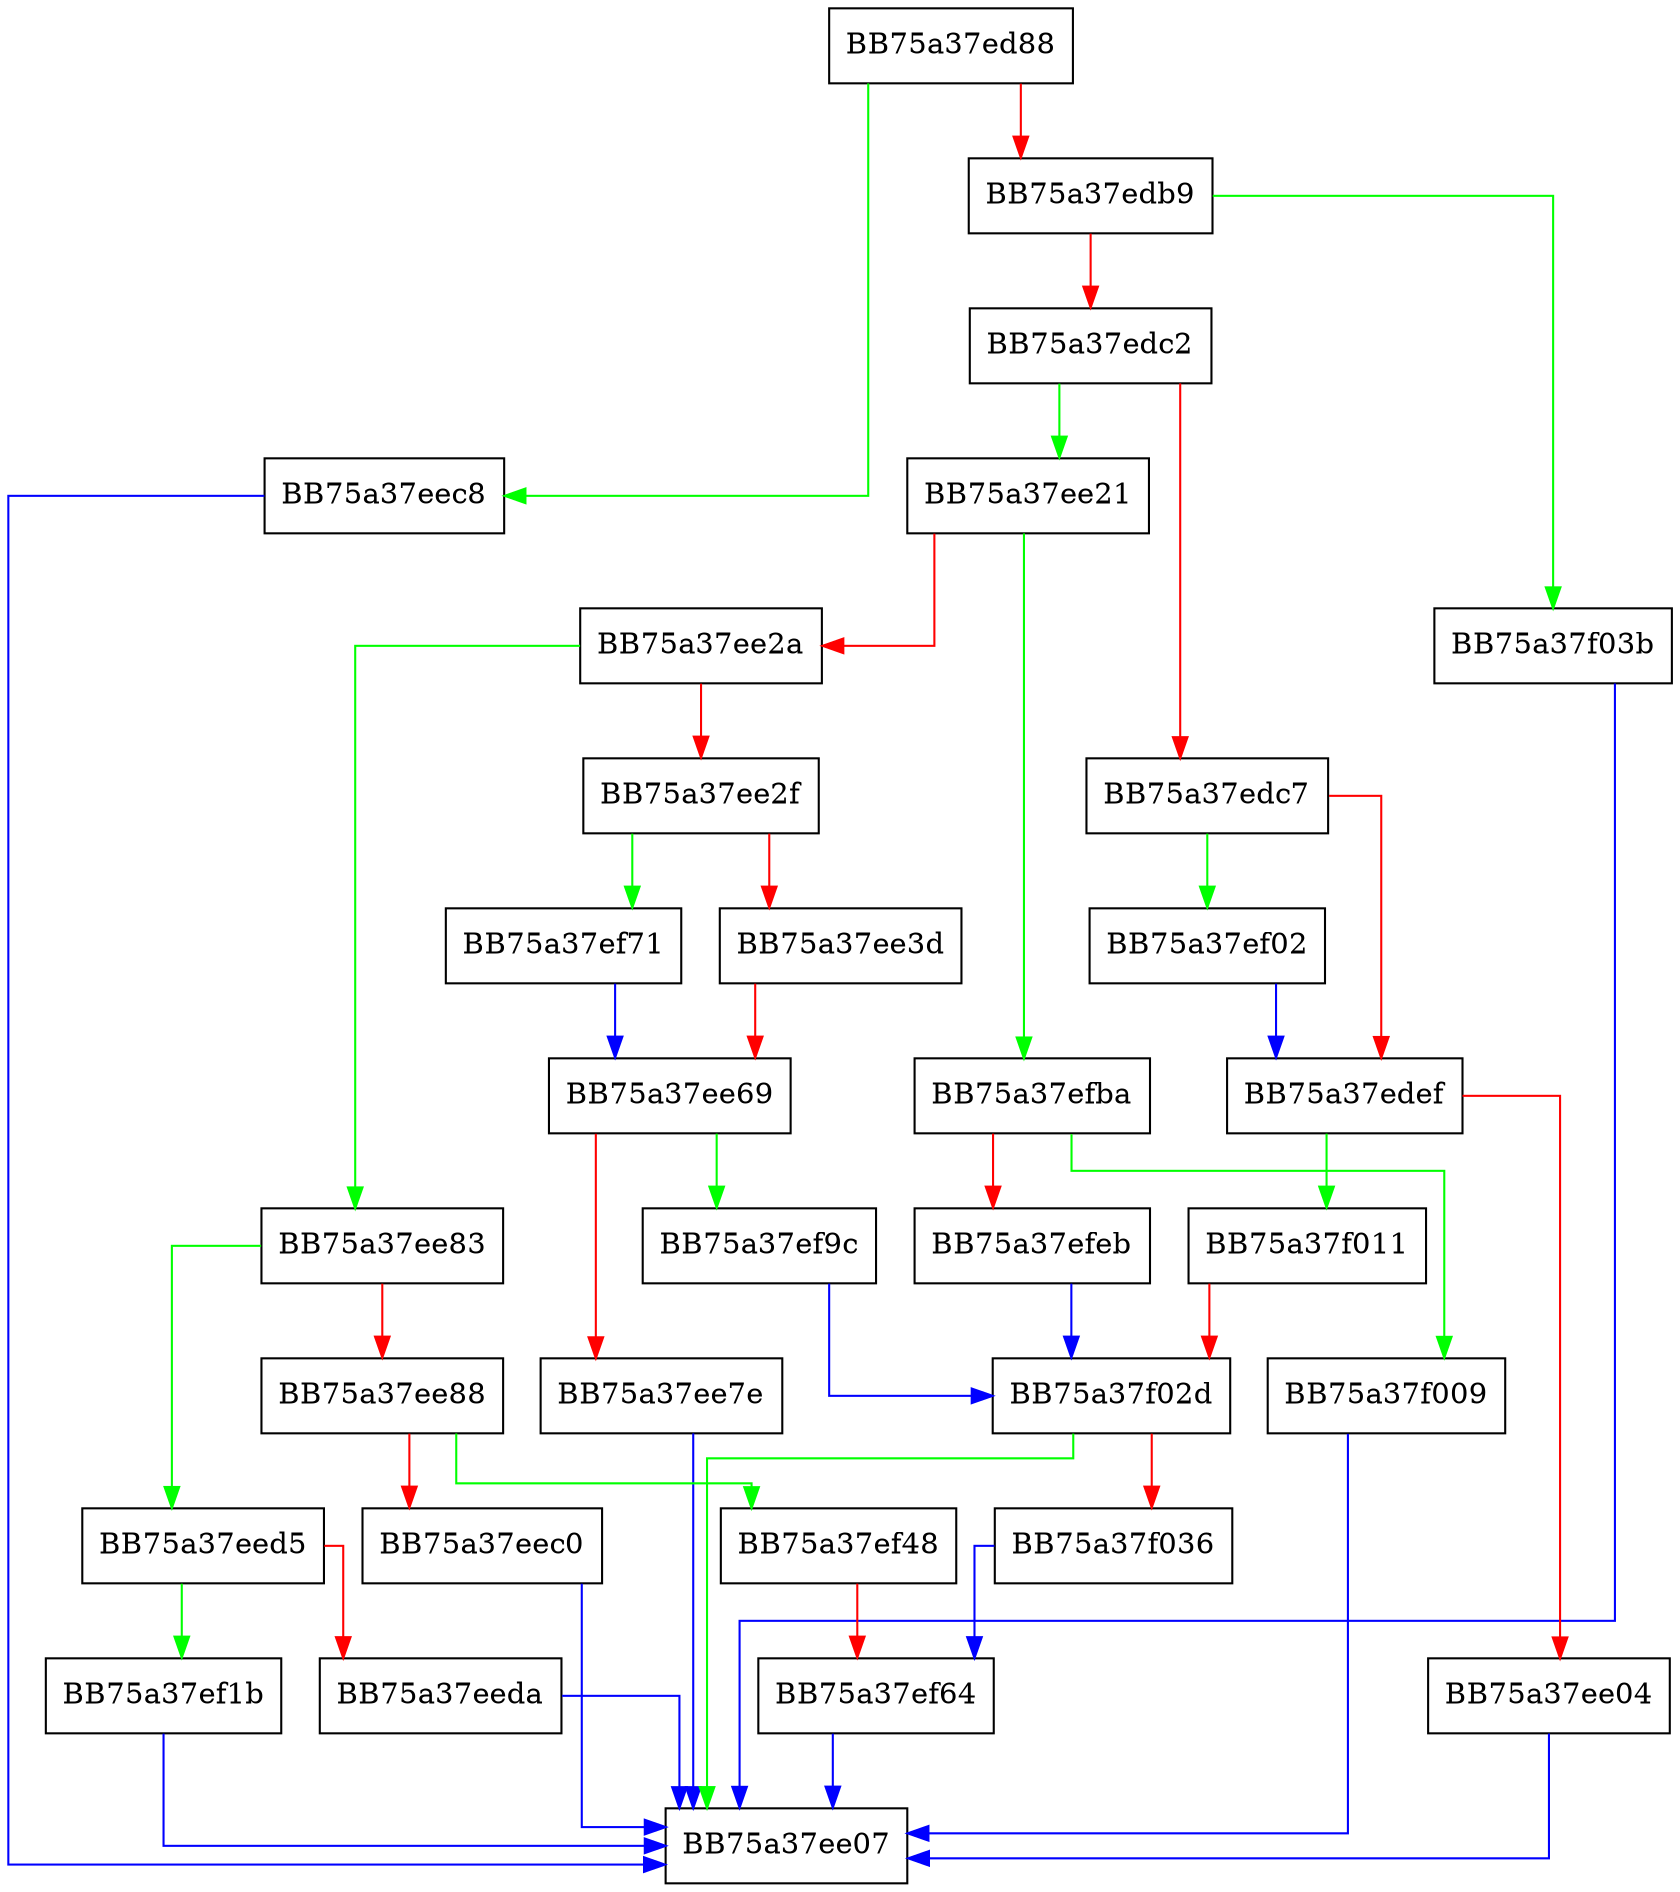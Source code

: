 digraph _ParseValue {
  node [shape="box"];
  graph [splines=ortho];
  BB75a37ed88 -> BB75a37eec8 [color="green"];
  BB75a37ed88 -> BB75a37edb9 [color="red"];
  BB75a37edb9 -> BB75a37f03b [color="green"];
  BB75a37edb9 -> BB75a37edc2 [color="red"];
  BB75a37edc2 -> BB75a37ee21 [color="green"];
  BB75a37edc2 -> BB75a37edc7 [color="red"];
  BB75a37edc7 -> BB75a37ef02 [color="green"];
  BB75a37edc7 -> BB75a37edef [color="red"];
  BB75a37edef -> BB75a37f011 [color="green"];
  BB75a37edef -> BB75a37ee04 [color="red"];
  BB75a37ee04 -> BB75a37ee07 [color="blue"];
  BB75a37ee21 -> BB75a37efba [color="green"];
  BB75a37ee21 -> BB75a37ee2a [color="red"];
  BB75a37ee2a -> BB75a37ee83 [color="green"];
  BB75a37ee2a -> BB75a37ee2f [color="red"];
  BB75a37ee2f -> BB75a37ef71 [color="green"];
  BB75a37ee2f -> BB75a37ee3d [color="red"];
  BB75a37ee3d -> BB75a37ee69 [color="red"];
  BB75a37ee69 -> BB75a37ef9c [color="green"];
  BB75a37ee69 -> BB75a37ee7e [color="red"];
  BB75a37ee7e -> BB75a37ee07 [color="blue"];
  BB75a37ee83 -> BB75a37eed5 [color="green"];
  BB75a37ee83 -> BB75a37ee88 [color="red"];
  BB75a37ee88 -> BB75a37ef48 [color="green"];
  BB75a37ee88 -> BB75a37eec0 [color="red"];
  BB75a37eec0 -> BB75a37ee07 [color="blue"];
  BB75a37eec8 -> BB75a37ee07 [color="blue"];
  BB75a37eed5 -> BB75a37ef1b [color="green"];
  BB75a37eed5 -> BB75a37eeda [color="red"];
  BB75a37eeda -> BB75a37ee07 [color="blue"];
  BB75a37ef02 -> BB75a37edef [color="blue"];
  BB75a37ef1b -> BB75a37ee07 [color="blue"];
  BB75a37ef48 -> BB75a37ef64 [color="red"];
  BB75a37ef64 -> BB75a37ee07 [color="blue"];
  BB75a37ef71 -> BB75a37ee69 [color="blue"];
  BB75a37ef9c -> BB75a37f02d [color="blue"];
  BB75a37efba -> BB75a37f009 [color="green"];
  BB75a37efba -> BB75a37efeb [color="red"];
  BB75a37efeb -> BB75a37f02d [color="blue"];
  BB75a37f009 -> BB75a37ee07 [color="blue"];
  BB75a37f011 -> BB75a37f02d [color="red"];
  BB75a37f02d -> BB75a37ee07 [color="green"];
  BB75a37f02d -> BB75a37f036 [color="red"];
  BB75a37f036 -> BB75a37ef64 [color="blue"];
  BB75a37f03b -> BB75a37ee07 [color="blue"];
}